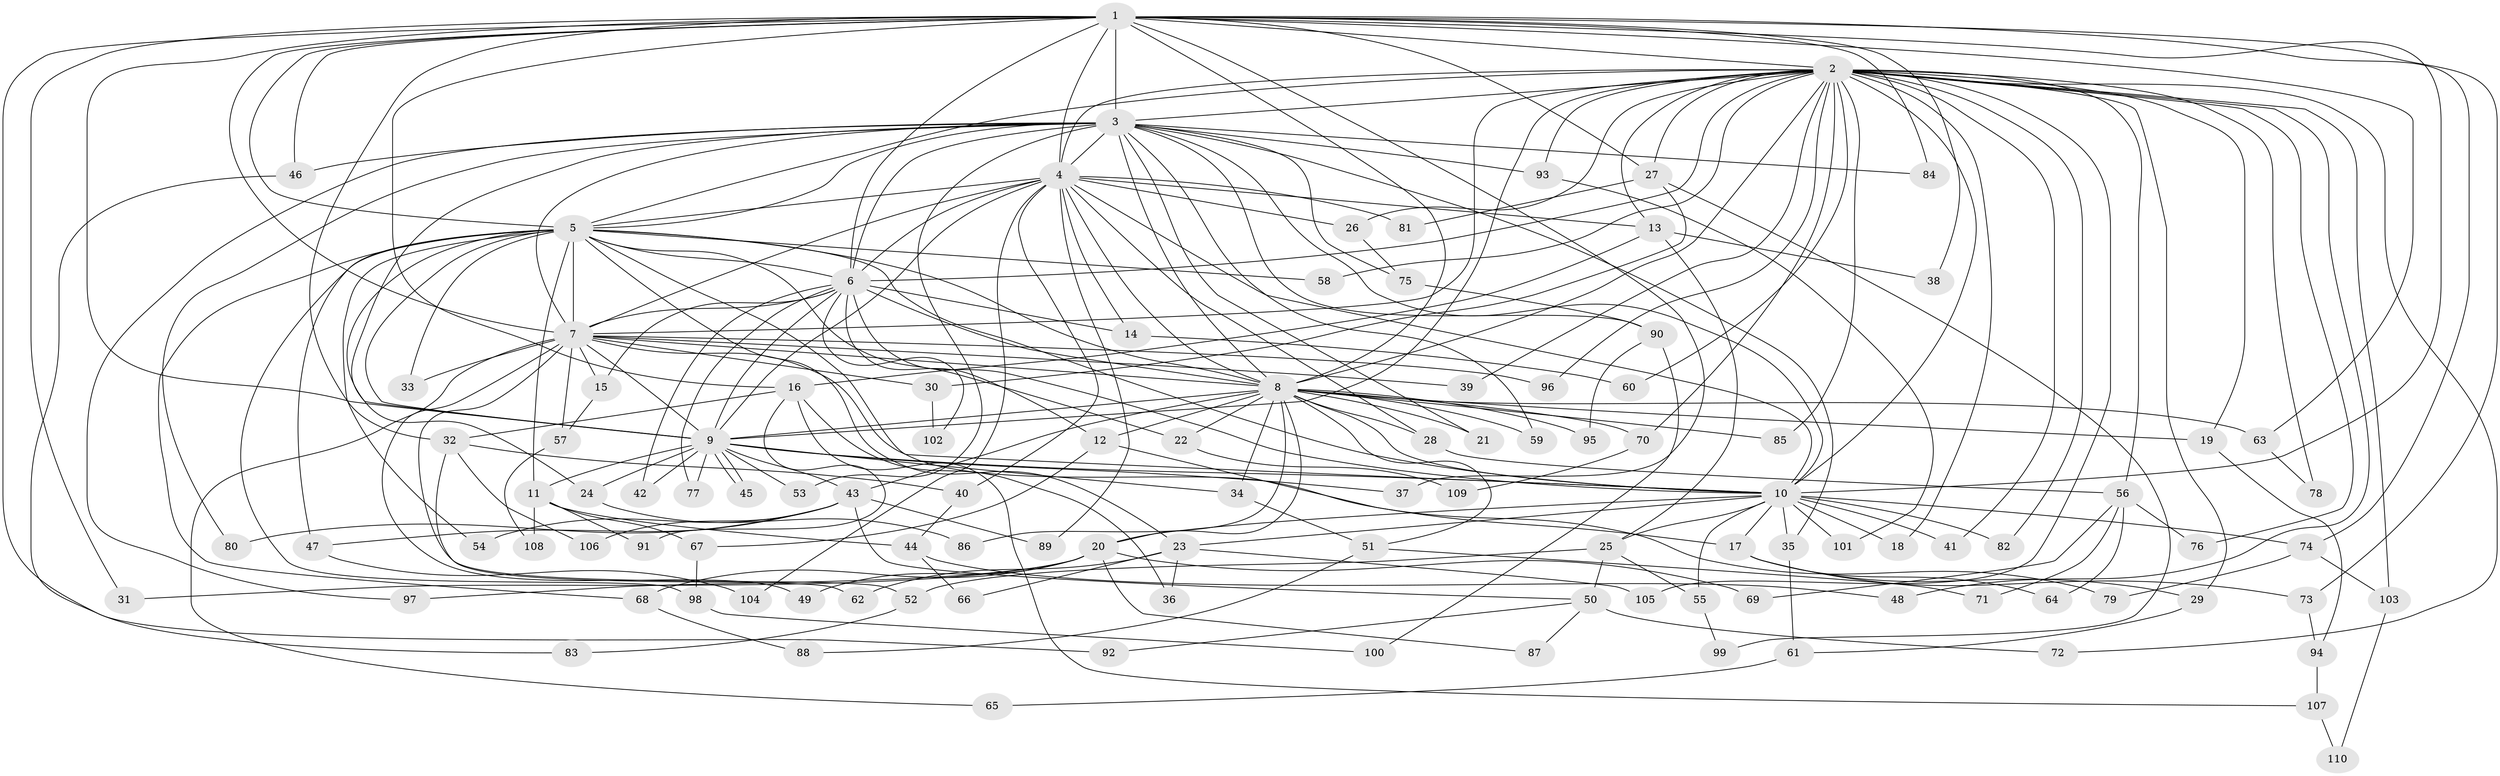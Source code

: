 // Generated by graph-tools (version 1.1) at 2025/35/03/09/25 02:35:10]
// undirected, 110 vertices, 245 edges
graph export_dot {
graph [start="1"]
  node [color=gray90,style=filled];
  1;
  2;
  3;
  4;
  5;
  6;
  7;
  8;
  9;
  10;
  11;
  12;
  13;
  14;
  15;
  16;
  17;
  18;
  19;
  20;
  21;
  22;
  23;
  24;
  25;
  26;
  27;
  28;
  29;
  30;
  31;
  32;
  33;
  34;
  35;
  36;
  37;
  38;
  39;
  40;
  41;
  42;
  43;
  44;
  45;
  46;
  47;
  48;
  49;
  50;
  51;
  52;
  53;
  54;
  55;
  56;
  57;
  58;
  59;
  60;
  61;
  62;
  63;
  64;
  65;
  66;
  67;
  68;
  69;
  70;
  71;
  72;
  73;
  74;
  75;
  76;
  77;
  78;
  79;
  80;
  81;
  82;
  83;
  84;
  85;
  86;
  87;
  88;
  89;
  90;
  91;
  92;
  93;
  94;
  95;
  96;
  97;
  98;
  99;
  100;
  101;
  102;
  103;
  104;
  105;
  106;
  107;
  108;
  109;
  110;
  1 -- 2;
  1 -- 3;
  1 -- 4;
  1 -- 5;
  1 -- 6;
  1 -- 7;
  1 -- 8;
  1 -- 9;
  1 -- 10;
  1 -- 16;
  1 -- 27;
  1 -- 31;
  1 -- 32;
  1 -- 37;
  1 -- 38;
  1 -- 46;
  1 -- 63;
  1 -- 73;
  1 -- 74;
  1 -- 84;
  1 -- 92;
  2 -- 3;
  2 -- 4;
  2 -- 5;
  2 -- 6;
  2 -- 7;
  2 -- 8;
  2 -- 9;
  2 -- 10;
  2 -- 13;
  2 -- 18;
  2 -- 19;
  2 -- 26;
  2 -- 27;
  2 -- 29;
  2 -- 39;
  2 -- 41;
  2 -- 48;
  2 -- 56;
  2 -- 58;
  2 -- 60;
  2 -- 70;
  2 -- 72;
  2 -- 76;
  2 -- 78;
  2 -- 82;
  2 -- 85;
  2 -- 93;
  2 -- 96;
  2 -- 103;
  2 -- 105;
  3 -- 4;
  3 -- 5;
  3 -- 6;
  3 -- 7;
  3 -- 8;
  3 -- 9;
  3 -- 10;
  3 -- 21;
  3 -- 35;
  3 -- 46;
  3 -- 53;
  3 -- 59;
  3 -- 75;
  3 -- 80;
  3 -- 84;
  3 -- 90;
  3 -- 93;
  3 -- 97;
  4 -- 5;
  4 -- 6;
  4 -- 7;
  4 -- 8;
  4 -- 9;
  4 -- 10;
  4 -- 13;
  4 -- 14;
  4 -- 26;
  4 -- 28;
  4 -- 40;
  4 -- 81;
  4 -- 89;
  4 -- 104;
  5 -- 6;
  5 -- 7;
  5 -- 8;
  5 -- 9;
  5 -- 10;
  5 -- 11;
  5 -- 17;
  5 -- 22;
  5 -- 23;
  5 -- 24;
  5 -- 33;
  5 -- 47;
  5 -- 54;
  5 -- 58;
  5 -- 68;
  5 -- 98;
  6 -- 7;
  6 -- 8;
  6 -- 9;
  6 -- 10;
  6 -- 12;
  6 -- 14;
  6 -- 15;
  6 -- 42;
  6 -- 77;
  6 -- 102;
  7 -- 8;
  7 -- 9;
  7 -- 10;
  7 -- 15;
  7 -- 30;
  7 -- 33;
  7 -- 39;
  7 -- 49;
  7 -- 52;
  7 -- 57;
  7 -- 65;
  7 -- 96;
  8 -- 9;
  8 -- 10;
  8 -- 12;
  8 -- 19;
  8 -- 20;
  8 -- 21;
  8 -- 22;
  8 -- 28;
  8 -- 34;
  8 -- 43;
  8 -- 51;
  8 -- 59;
  8 -- 63;
  8 -- 70;
  8 -- 85;
  8 -- 86;
  8 -- 95;
  9 -- 10;
  9 -- 11;
  9 -- 24;
  9 -- 34;
  9 -- 37;
  9 -- 42;
  9 -- 43;
  9 -- 45;
  9 -- 45;
  9 -- 53;
  9 -- 77;
  10 -- 17;
  10 -- 18;
  10 -- 20;
  10 -- 23;
  10 -- 25;
  10 -- 35;
  10 -- 41;
  10 -- 55;
  10 -- 74;
  10 -- 82;
  10 -- 101;
  11 -- 44;
  11 -- 67;
  11 -- 91;
  11 -- 108;
  12 -- 67;
  12 -- 79;
  13 -- 16;
  13 -- 25;
  13 -- 38;
  14 -- 60;
  15 -- 57;
  16 -- 32;
  16 -- 36;
  16 -- 91;
  16 -- 107;
  17 -- 29;
  17 -- 64;
  17 -- 73;
  19 -- 94;
  20 -- 31;
  20 -- 49;
  20 -- 68;
  20 -- 69;
  20 -- 87;
  20 -- 97;
  22 -- 109;
  23 -- 36;
  23 -- 62;
  23 -- 66;
  23 -- 105;
  24 -- 86;
  25 -- 50;
  25 -- 52;
  25 -- 55;
  26 -- 75;
  27 -- 30;
  27 -- 81;
  27 -- 99;
  28 -- 56;
  29 -- 61;
  30 -- 102;
  32 -- 40;
  32 -- 62;
  32 -- 106;
  34 -- 51;
  35 -- 61;
  40 -- 44;
  43 -- 47;
  43 -- 50;
  43 -- 54;
  43 -- 80;
  43 -- 89;
  43 -- 106;
  44 -- 48;
  44 -- 66;
  46 -- 83;
  47 -- 104;
  50 -- 72;
  50 -- 87;
  50 -- 92;
  51 -- 71;
  51 -- 88;
  52 -- 83;
  55 -- 99;
  56 -- 64;
  56 -- 69;
  56 -- 71;
  56 -- 76;
  57 -- 108;
  61 -- 65;
  63 -- 78;
  67 -- 98;
  68 -- 88;
  70 -- 109;
  73 -- 94;
  74 -- 79;
  74 -- 103;
  75 -- 90;
  90 -- 95;
  90 -- 100;
  93 -- 101;
  94 -- 107;
  98 -- 100;
  103 -- 110;
  107 -- 110;
}
